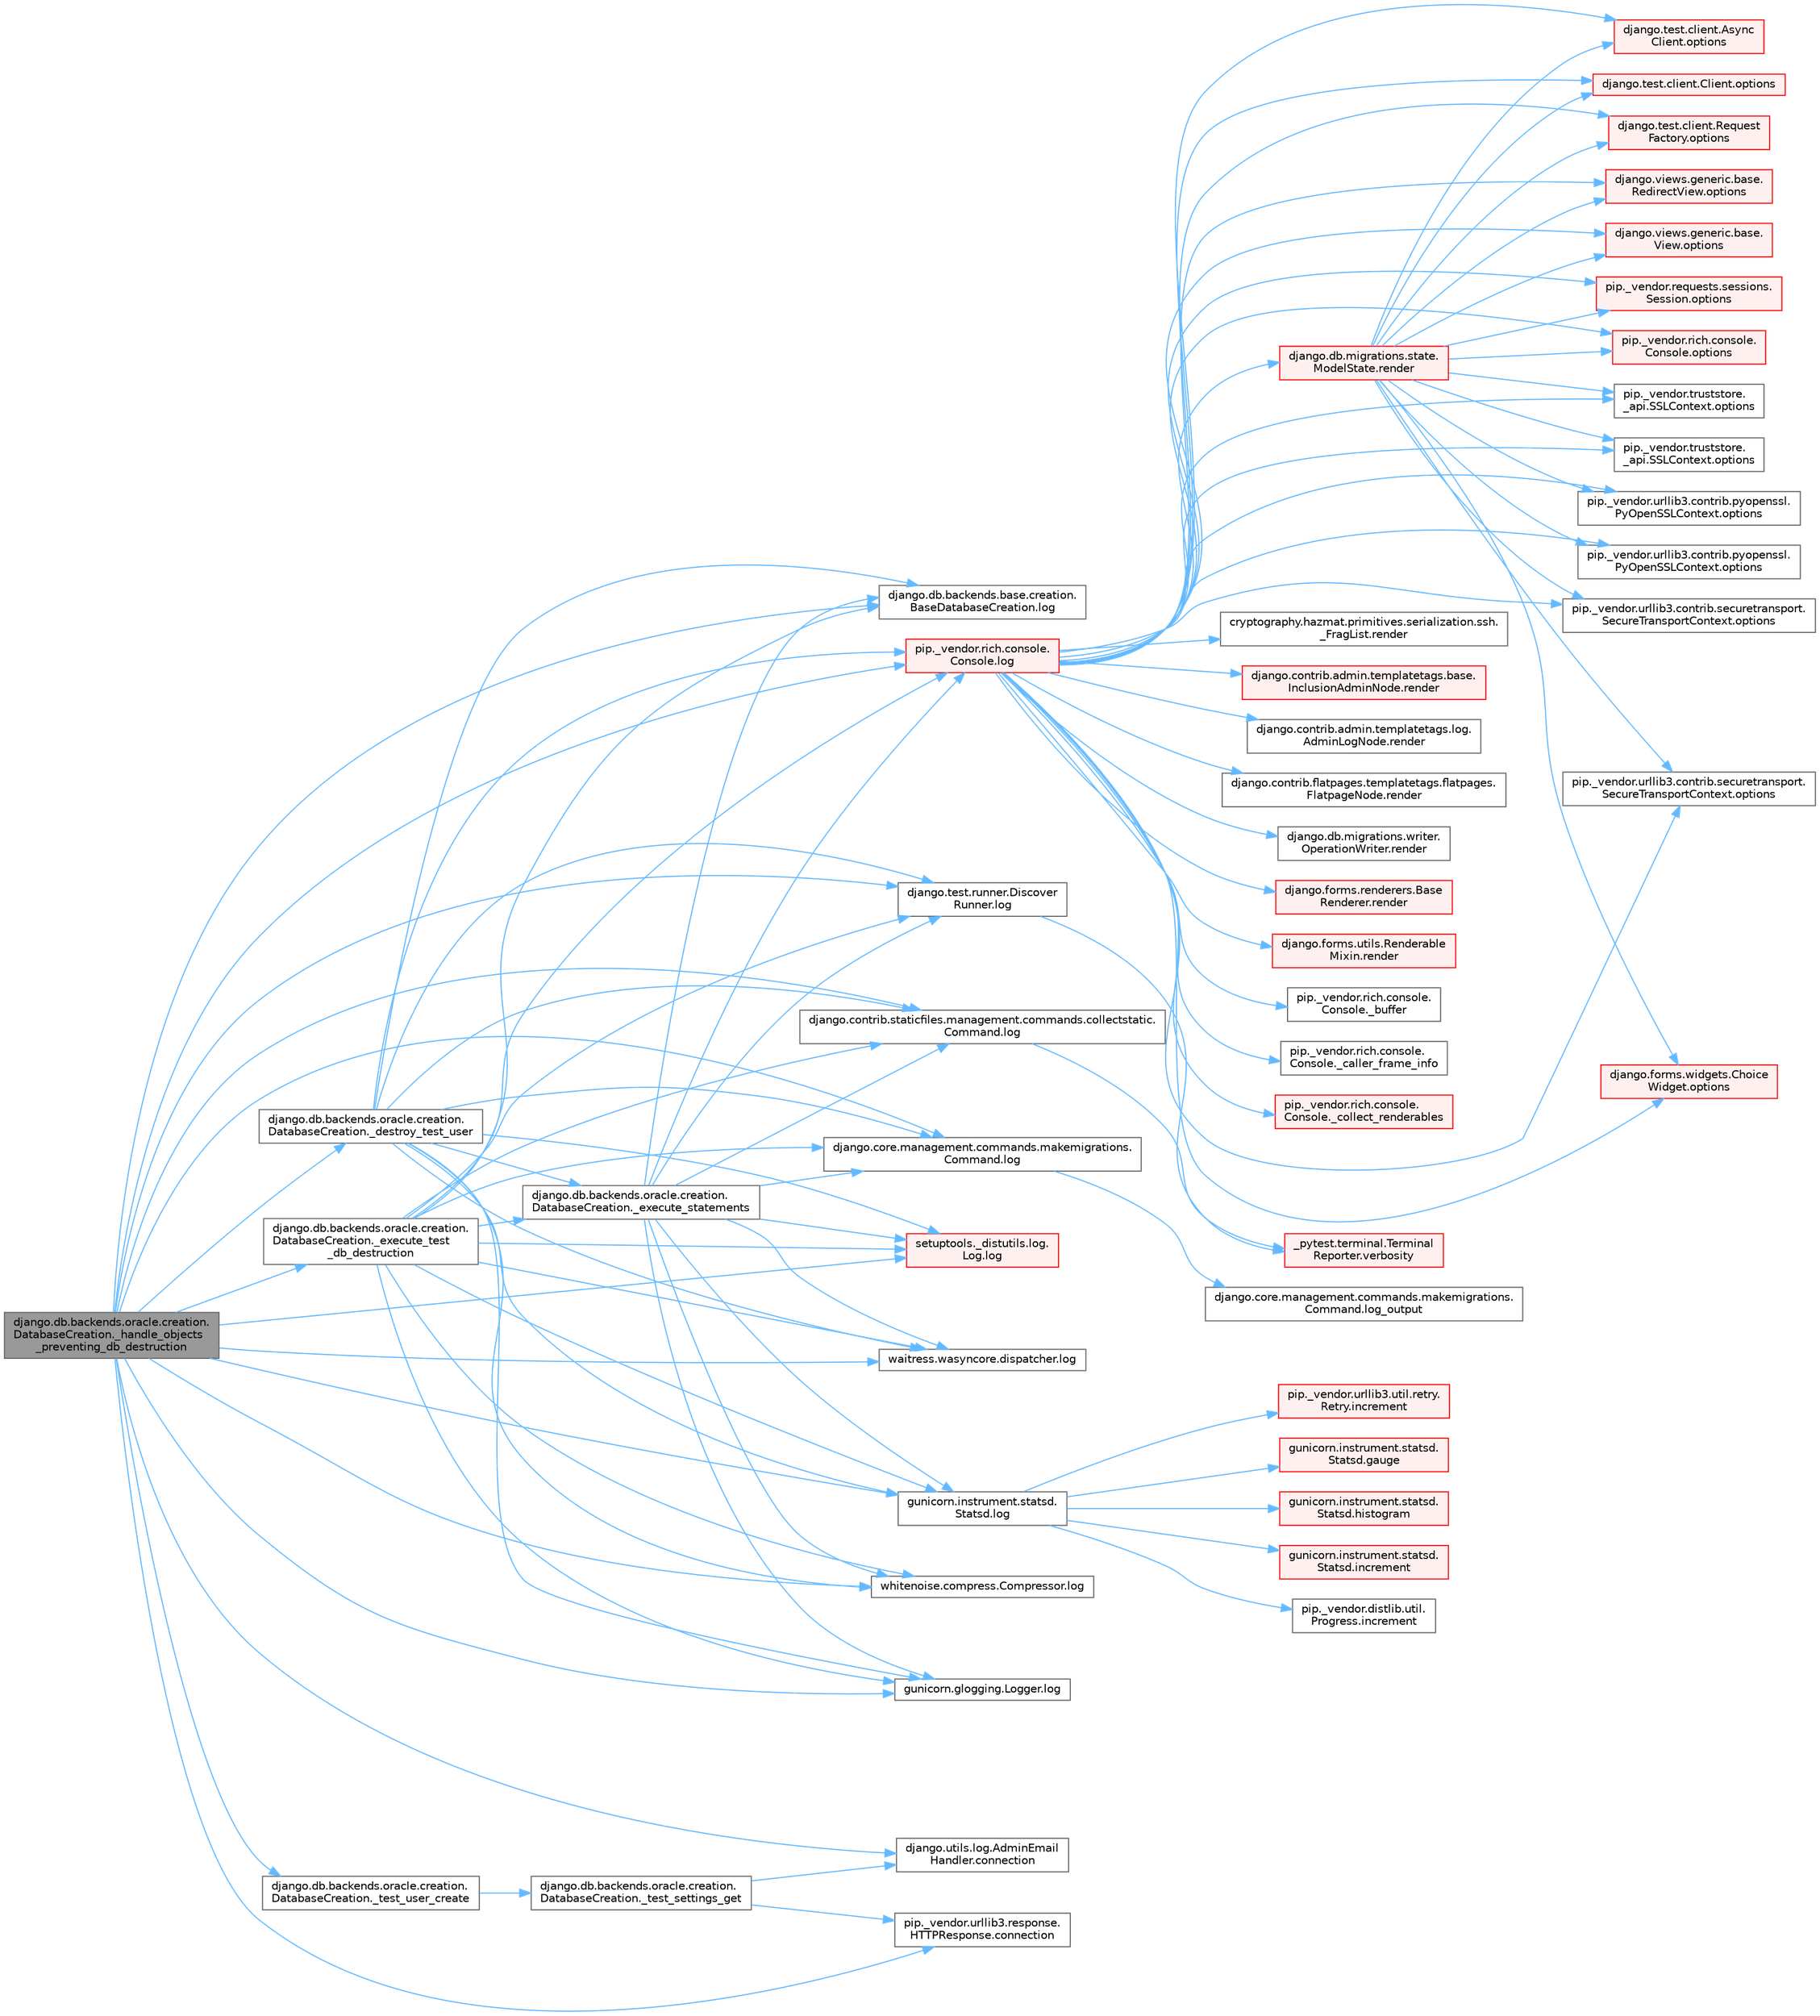digraph "django.db.backends.oracle.creation.DatabaseCreation._handle_objects_preventing_db_destruction"
{
 // LATEX_PDF_SIZE
  bgcolor="transparent";
  edge [fontname=Helvetica,fontsize=10,labelfontname=Helvetica,labelfontsize=10];
  node [fontname=Helvetica,fontsize=10,shape=box,height=0.2,width=0.4];
  rankdir="LR";
  Node1 [id="Node000001",label="django.db.backends.oracle.creation.\lDatabaseCreation._handle_objects\l_preventing_db_destruction",height=0.2,width=0.4,color="gray40", fillcolor="grey60", style="filled", fontcolor="black",tooltip=" "];
  Node1 -> Node2 [id="edge1_Node000001_Node000002",color="steelblue1",style="solid",tooltip=" "];
  Node2 [id="Node000002",label="django.db.backends.oracle.creation.\lDatabaseCreation._destroy_test_user",height=0.2,width=0.4,color="grey40", fillcolor="white", style="filled",URL="$classdjango_1_1db_1_1backends_1_1oracle_1_1creation_1_1_database_creation.html#ac5b566d811b2dcccb9c6c125486ec8b9",tooltip=" "];
  Node2 -> Node3 [id="edge2_Node000002_Node000003",color="steelblue1",style="solid",tooltip=" "];
  Node3 [id="Node000003",label="django.db.backends.oracle.creation.\lDatabaseCreation._execute_statements",height=0.2,width=0.4,color="grey40", fillcolor="white", style="filled",URL="$classdjango_1_1db_1_1backends_1_1oracle_1_1creation_1_1_database_creation.html#a40f0a887cb7b18753bb057b12ede6de5",tooltip=" "];
  Node3 -> Node4 [id="edge3_Node000003_Node000004",color="steelblue1",style="solid",tooltip=" "];
  Node4 [id="Node000004",label="django.contrib.staticfiles.management.commands.collectstatic.\lCommand.log",height=0.2,width=0.4,color="grey40", fillcolor="white", style="filled",URL="$classdjango_1_1contrib_1_1staticfiles_1_1management_1_1commands_1_1collectstatic_1_1_command.html#a0e93191b90ee0993e3286343d0b2de0e",tooltip=" "];
  Node4 -> Node5 [id="edge4_Node000004_Node000005",color="steelblue1",style="solid",tooltip=" "];
  Node5 [id="Node000005",label="_pytest.terminal.Terminal\lReporter.verbosity",height=0.2,width=0.4,color="red", fillcolor="#FFF0F0", style="filled",URL="$class__pytest_1_1terminal_1_1_terminal_reporter.html#a620047ffec9ba4f5cca84af25b3adbcf",tooltip=" "];
  Node3 -> Node8 [id="edge5_Node000003_Node000008",color="steelblue1",style="solid",tooltip=" "];
  Node8 [id="Node000008",label="django.core.management.commands.makemigrations.\lCommand.log",height=0.2,width=0.4,color="grey40", fillcolor="white", style="filled",URL="$classdjango_1_1core_1_1management_1_1commands_1_1makemigrations_1_1_command.html#a0409d121552878a7416460dba8274880",tooltip=" "];
  Node8 -> Node9 [id="edge6_Node000008_Node000009",color="steelblue1",style="solid",tooltip=" "];
  Node9 [id="Node000009",label="django.core.management.commands.makemigrations.\lCommand.log_output",height=0.2,width=0.4,color="grey40", fillcolor="white", style="filled",URL="$classdjango_1_1core_1_1management_1_1commands_1_1makemigrations_1_1_command.html#ad6cb5d402888250fc170034fdee93f6d",tooltip=" "];
  Node3 -> Node10 [id="edge7_Node000003_Node000010",color="steelblue1",style="solid",tooltip=" "];
  Node10 [id="Node000010",label="django.db.backends.base.creation.\lBaseDatabaseCreation.log",height=0.2,width=0.4,color="grey40", fillcolor="white", style="filled",URL="$classdjango_1_1db_1_1backends_1_1base_1_1creation_1_1_base_database_creation.html#ac297ec931db5ec68c271ec0d91be7183",tooltip=" "];
  Node3 -> Node11 [id="edge8_Node000003_Node000011",color="steelblue1",style="solid",tooltip=" "];
  Node11 [id="Node000011",label="django.test.runner.Discover\lRunner.log",height=0.2,width=0.4,color="grey40", fillcolor="white", style="filled",URL="$classdjango_1_1test_1_1runner_1_1_discover_runner.html#af5ad8e2895b3f0c5e0a6d7113199d641",tooltip=" "];
  Node11 -> Node5 [id="edge9_Node000011_Node000005",color="steelblue1",style="solid",tooltip=" "];
  Node3 -> Node12 [id="edge10_Node000003_Node000012",color="steelblue1",style="solid",tooltip=" "];
  Node12 [id="Node000012",label="gunicorn.glogging.Logger.log",height=0.2,width=0.4,color="grey40", fillcolor="white", style="filled",URL="$classgunicorn_1_1glogging_1_1_logger.html#ad6941dede526094643dd02c53c3449b0",tooltip=" "];
  Node3 -> Node13 [id="edge11_Node000003_Node000013",color="steelblue1",style="solid",tooltip=" "];
  Node13 [id="Node000013",label="gunicorn.instrument.statsd.\lStatsd.log",height=0.2,width=0.4,color="grey40", fillcolor="white", style="filled",URL="$classgunicorn_1_1instrument_1_1statsd_1_1_statsd.html#ab99145cf0b7c66dbcebcbdcbd44b4953",tooltip=" "];
  Node13 -> Node14 [id="edge12_Node000013_Node000014",color="steelblue1",style="solid",tooltip=" "];
  Node14 [id="Node000014",label="gunicorn.instrument.statsd.\lStatsd.gauge",height=0.2,width=0.4,color="red", fillcolor="#FFF0F0", style="filled",URL="$classgunicorn_1_1instrument_1_1statsd_1_1_statsd.html#a6cebc76ae769412dfb0f0a3ec727c50d",tooltip=" "];
  Node13 -> Node16 [id="edge13_Node000013_Node000016",color="steelblue1",style="solid",tooltip=" "];
  Node16 [id="Node000016",label="gunicorn.instrument.statsd.\lStatsd.histogram",height=0.2,width=0.4,color="red", fillcolor="#FFF0F0", style="filled",URL="$classgunicorn_1_1instrument_1_1statsd_1_1_statsd.html#adee3cb12a43f643cca3c9084d77285b4",tooltip=" "];
  Node13 -> Node17 [id="edge14_Node000013_Node000017",color="steelblue1",style="solid",tooltip=" "];
  Node17 [id="Node000017",label="gunicorn.instrument.statsd.\lStatsd.increment",height=0.2,width=0.4,color="red", fillcolor="#FFF0F0", style="filled",URL="$classgunicorn_1_1instrument_1_1statsd_1_1_statsd.html#a5527687726a051a5182ee13a842b08fd",tooltip=" "];
  Node13 -> Node18 [id="edge15_Node000013_Node000018",color="steelblue1",style="solid",tooltip=" "];
  Node18 [id="Node000018",label="pip._vendor.distlib.util.\lProgress.increment",height=0.2,width=0.4,color="grey40", fillcolor="white", style="filled",URL="$classpip_1_1__vendor_1_1distlib_1_1util_1_1_progress.html#a197ffd4ac8a74898742a6cde5b4c5466",tooltip=" "];
  Node13 -> Node19 [id="edge16_Node000013_Node000019",color="steelblue1",style="solid",tooltip=" "];
  Node19 [id="Node000019",label="pip._vendor.urllib3.util.retry.\lRetry.increment",height=0.2,width=0.4,color="red", fillcolor="#FFF0F0", style="filled",URL="$classpip_1_1__vendor_1_1urllib3_1_1util_1_1retry_1_1_retry.html#a88dd993ccb2ef4b2bfa9ad0571374b12",tooltip=" "];
  Node3 -> Node1122 [id="edge17_Node000003_Node001122",color="steelblue1",style="solid",tooltip=" "];
  Node1122 [id="Node001122",label="pip._vendor.rich.console.\lConsole.log",height=0.2,width=0.4,color="red", fillcolor="#FFF0F0", style="filled",URL="$classpip_1_1__vendor_1_1rich_1_1console_1_1_console.html#af9c77e39f9413fc2b134c60cfa23b0f1",tooltip=" "];
  Node1122 -> Node332 [id="edge18_Node001122_Node000332",color="steelblue1",style="solid",tooltip=" "];
  Node332 [id="Node000332",label="pip._vendor.rich.console.\lConsole._buffer",height=0.2,width=0.4,color="grey40", fillcolor="white", style="filled",URL="$classpip_1_1__vendor_1_1rich_1_1console_1_1_console.html#a51eaf031922c907e4085937b82f5564e",tooltip=" "];
  Node1122 -> Node1123 [id="edge19_Node001122_Node001123",color="steelblue1",style="solid",tooltip=" "];
  Node1123 [id="Node001123",label="pip._vendor.rich.console.\lConsole._caller_frame_info",height=0.2,width=0.4,color="grey40", fillcolor="white", style="filled",URL="$classpip_1_1__vendor_1_1rich_1_1console_1_1_console.html#ac43cb4290591af4f04cd264aa1fc1b0f",tooltip=" "];
  Node1122 -> Node333 [id="edge20_Node001122_Node000333",color="steelblue1",style="solid",tooltip=" "];
  Node333 [id="Node000333",label="pip._vendor.rich.console.\lConsole._collect_renderables",height=0.2,width=0.4,color="red", fillcolor="#FFF0F0", style="filled",URL="$classpip_1_1__vendor_1_1rich_1_1console_1_1_console.html#ab053dc750094e77e036523f6d2c14899",tooltip=" "];
  Node1122 -> Node343 [id="edge21_Node001122_Node000343",color="steelblue1",style="solid",tooltip=" "];
  Node343 [id="Node000343",label="django.forms.widgets.Choice\lWidget.options",height=0.2,width=0.4,color="red", fillcolor="#FFF0F0", style="filled",URL="$classdjango_1_1forms_1_1widgets_1_1_choice_widget.html#a8575b90386fc2027f38ea00133cef250",tooltip=" "];
  Node1122 -> Node1124 [id="edge22_Node001122_Node001124",color="steelblue1",style="solid",tooltip=" "];
  Node1124 [id="Node001124",label="django.test.client.Async\lClient.options",height=0.2,width=0.4,color="red", fillcolor="#FFF0F0", style="filled",URL="$classdjango_1_1test_1_1client_1_1_async_client.html#a84509c6347cbc018e6335b924ec841a2",tooltip=" "];
  Node1122 -> Node1300 [id="edge23_Node001122_Node001300",color="steelblue1",style="solid",tooltip=" "];
  Node1300 [id="Node001300",label="django.test.client.Client.options",height=0.2,width=0.4,color="red", fillcolor="#FFF0F0", style="filled",URL="$classdjango_1_1test_1_1client_1_1_client.html#a839ea6375ca2184b3b60550938b6824c",tooltip=" "];
  Node1122 -> Node1303 [id="edge24_Node001122_Node001303",color="steelblue1",style="solid",tooltip=" "];
  Node1303 [id="Node001303",label="django.test.client.Request\lFactory.options",height=0.2,width=0.4,color="red", fillcolor="#FFF0F0", style="filled",URL="$classdjango_1_1test_1_1client_1_1_request_factory.html#a438a7e1be2437d680cd78d11dee77c54",tooltip=" "];
  Node1122 -> Node1350 [id="edge25_Node001122_Node001350",color="steelblue1",style="solid",tooltip=" "];
  Node1350 [id="Node001350",label="django.views.generic.base.\lRedirectView.options",height=0.2,width=0.4,color="red", fillcolor="#FFF0F0", style="filled",URL="$classdjango_1_1views_1_1generic_1_1base_1_1_redirect_view.html#a444de156c79647344c987295c47a76e1",tooltip=" "];
  Node1122 -> Node1563 [id="edge26_Node001122_Node001563",color="steelblue1",style="solid",tooltip=" "];
  Node1563 [id="Node001563",label="django.views.generic.base.\lView.options",height=0.2,width=0.4,color="red", fillcolor="#FFF0F0", style="filled",URL="$classdjango_1_1views_1_1generic_1_1base_1_1_view.html#a4d1dc440a5bae11bd7859d20ca9948e1",tooltip=" "];
  Node1122 -> Node1566 [id="edge27_Node001122_Node001566",color="steelblue1",style="solid",tooltip=" "];
  Node1566 [id="Node001566",label="pip._vendor.requests.sessions.\lSession.options",height=0.2,width=0.4,color="red", fillcolor="#FFF0F0", style="filled",URL="$classpip_1_1__vendor_1_1requests_1_1sessions_1_1_session.html#a210270880f90521b3b3014748ecd87e9",tooltip=" "];
  Node1122 -> Node1567 [id="edge28_Node001122_Node001567",color="steelblue1",style="solid",tooltip=" "];
  Node1567 [id="Node001567",label="pip._vendor.rich.console.\lConsole.options",height=0.2,width=0.4,color="red", fillcolor="#FFF0F0", style="filled",URL="$classpip_1_1__vendor_1_1rich_1_1console_1_1_console.html#a41c8efe30ea45a9a4a3f8c34c688fe00",tooltip=" "];
  Node1122 -> Node1575 [id="edge29_Node001122_Node001575",color="steelblue1",style="solid",tooltip=" "];
  Node1575 [id="Node001575",label="pip._vendor.truststore.\l_api.SSLContext.options",height=0.2,width=0.4,color="grey40", fillcolor="white", style="filled",URL="$classpip_1_1__vendor_1_1truststore_1_1__api_1_1_s_s_l_context.html#a6755b8a82c0de77273744b73a826678d",tooltip=" "];
  Node1122 -> Node1576 [id="edge30_Node001122_Node001576",color="steelblue1",style="solid",tooltip=" "];
  Node1576 [id="Node001576",label="pip._vendor.truststore.\l_api.SSLContext.options",height=0.2,width=0.4,color="grey40", fillcolor="white", style="filled",URL="$classpip_1_1__vendor_1_1truststore_1_1__api_1_1_s_s_l_context.html#a90bd5b81f087b6628b2f681ce6cffcd6",tooltip=" "];
  Node1122 -> Node1577 [id="edge31_Node001122_Node001577",color="steelblue1",style="solid",tooltip=" "];
  Node1577 [id="Node001577",label="pip._vendor.urllib3.contrib.pyopenssl.\lPyOpenSSLContext.options",height=0.2,width=0.4,color="grey40", fillcolor="white", style="filled",URL="$classpip_1_1__vendor_1_1urllib3_1_1contrib_1_1pyopenssl_1_1_py_open_s_s_l_context.html#a3f539cc9d4b91d2fb90d7f8aef3810c1",tooltip=" "];
  Node1122 -> Node1578 [id="edge32_Node001122_Node001578",color="steelblue1",style="solid",tooltip=" "];
  Node1578 [id="Node001578",label="pip._vendor.urllib3.contrib.pyopenssl.\lPyOpenSSLContext.options",height=0.2,width=0.4,color="grey40", fillcolor="white", style="filled",URL="$classpip_1_1__vendor_1_1urllib3_1_1contrib_1_1pyopenssl_1_1_py_open_s_s_l_context.html#a8475fc4f3e83d92654b066a9422908dc",tooltip=" "];
  Node1122 -> Node1579 [id="edge33_Node001122_Node001579",color="steelblue1",style="solid",tooltip=" "];
  Node1579 [id="Node001579",label="pip._vendor.urllib3.contrib.securetransport.\lSecureTransportContext.options",height=0.2,width=0.4,color="grey40", fillcolor="white", style="filled",URL="$classpip_1_1__vendor_1_1urllib3_1_1contrib_1_1securetransport_1_1_secure_transport_context.html#ae19920941647ed0b43e0ed7d96e12457",tooltip=" "];
  Node1122 -> Node1580 [id="edge34_Node001122_Node001580",color="steelblue1",style="solid",tooltip=" "];
  Node1580 [id="Node001580",label="pip._vendor.urllib3.contrib.securetransport.\lSecureTransportContext.options",height=0.2,width=0.4,color="grey40", fillcolor="white", style="filled",URL="$classpip_1_1__vendor_1_1urllib3_1_1contrib_1_1securetransport_1_1_secure_transport_context.html#acf6c1ec11ca09e30c9c70d7dc26afacd",tooltip=" "];
  Node1122 -> Node3823 [id="edge35_Node001122_Node003823",color="steelblue1",style="solid",tooltip=" "];
  Node3823 [id="Node003823",label="cryptography.hazmat.primitives.serialization.ssh.\l_FragList.render",height=0.2,width=0.4,color="grey40", fillcolor="white", style="filled",URL="$classcryptography_1_1hazmat_1_1primitives_1_1serialization_1_1ssh_1_1___frag_list.html#adb86a47aab3646d46cfde49b7a4408a0",tooltip=" "];
  Node1122 -> Node3824 [id="edge36_Node001122_Node003824",color="steelblue1",style="solid",tooltip=" "];
  Node3824 [id="Node003824",label="django.contrib.admin.templatetags.base.\lInclusionAdminNode.render",height=0.2,width=0.4,color="red", fillcolor="#FFF0F0", style="filled",URL="$classdjango_1_1contrib_1_1admin_1_1templatetags_1_1base_1_1_inclusion_admin_node.html#a5c909e3c155bf5e7736cc82df0006cda",tooltip=" "];
  Node1122 -> Node3825 [id="edge37_Node001122_Node003825",color="steelblue1",style="solid",tooltip=" "];
  Node3825 [id="Node003825",label="django.contrib.admin.templatetags.log.\lAdminLogNode.render",height=0.2,width=0.4,color="grey40", fillcolor="white", style="filled",URL="$classdjango_1_1contrib_1_1admin_1_1templatetags_1_1log_1_1_admin_log_node.html#a86b516f1be40628f1bd94a1dc420cb24",tooltip=" "];
  Node1122 -> Node3826 [id="edge38_Node001122_Node003826",color="steelblue1",style="solid",tooltip=" "];
  Node3826 [id="Node003826",label="django.contrib.flatpages.templatetags.flatpages.\lFlatpageNode.render",height=0.2,width=0.4,color="grey40", fillcolor="white", style="filled",URL="$classdjango_1_1contrib_1_1flatpages_1_1templatetags_1_1flatpages_1_1_flatpage_node.html#afc3c992ffd3bae82ad18431268d4eee9",tooltip=" "];
  Node1122 -> Node3827 [id="edge39_Node001122_Node003827",color="steelblue1",style="solid",tooltip=" "];
  Node3827 [id="Node003827",label="django.db.migrations.state.\lModelState.render",height=0.2,width=0.4,color="red", fillcolor="#FFF0F0", style="filled",URL="$classdjango_1_1db_1_1migrations_1_1state_1_1_model_state.html#abcfccbe8ebf6564386ec6908b6bc3178",tooltip=" "];
  Node3827 -> Node343 [id="edge40_Node003827_Node000343",color="steelblue1",style="solid",tooltip=" "];
  Node3827 -> Node1124 [id="edge41_Node003827_Node001124",color="steelblue1",style="solid",tooltip=" "];
  Node3827 -> Node1300 [id="edge42_Node003827_Node001300",color="steelblue1",style="solid",tooltip=" "];
  Node3827 -> Node1303 [id="edge43_Node003827_Node001303",color="steelblue1",style="solid",tooltip=" "];
  Node3827 -> Node1350 [id="edge44_Node003827_Node001350",color="steelblue1",style="solid",tooltip=" "];
  Node3827 -> Node1563 [id="edge45_Node003827_Node001563",color="steelblue1",style="solid",tooltip=" "];
  Node3827 -> Node1566 [id="edge46_Node003827_Node001566",color="steelblue1",style="solid",tooltip=" "];
  Node3827 -> Node1567 [id="edge47_Node003827_Node001567",color="steelblue1",style="solid",tooltip=" "];
  Node3827 -> Node1575 [id="edge48_Node003827_Node001575",color="steelblue1",style="solid",tooltip=" "];
  Node3827 -> Node1576 [id="edge49_Node003827_Node001576",color="steelblue1",style="solid",tooltip=" "];
  Node3827 -> Node1577 [id="edge50_Node003827_Node001577",color="steelblue1",style="solid",tooltip=" "];
  Node3827 -> Node1578 [id="edge51_Node003827_Node001578",color="steelblue1",style="solid",tooltip=" "];
  Node3827 -> Node1579 [id="edge52_Node003827_Node001579",color="steelblue1",style="solid",tooltip=" "];
  Node3827 -> Node1580 [id="edge53_Node003827_Node001580",color="steelblue1",style="solid",tooltip=" "];
  Node1122 -> Node3829 [id="edge54_Node001122_Node003829",color="steelblue1",style="solid",tooltip=" "];
  Node3829 [id="Node003829",label="django.db.migrations.writer.\lOperationWriter.render",height=0.2,width=0.4,color="grey40", fillcolor="white", style="filled",URL="$classdjango_1_1db_1_1migrations_1_1writer_1_1_operation_writer.html#a6c0937fe3e8b072ea0d6c73954edaeef",tooltip=" "];
  Node1122 -> Node3830 [id="edge55_Node001122_Node003830",color="steelblue1",style="solid",tooltip=" "];
  Node3830 [id="Node003830",label="django.forms.renderers.Base\lRenderer.render",height=0.2,width=0.4,color="red", fillcolor="#FFF0F0", style="filled",URL="$classdjango_1_1forms_1_1renderers_1_1_base_renderer.html#afc2864a13f4b09dd1ed354c16e047652",tooltip=" "];
  Node1122 -> Node3862 [id="edge56_Node001122_Node003862",color="steelblue1",style="solid",tooltip=" "];
  Node3862 [id="Node003862",label="django.forms.utils.Renderable\lMixin.render",height=0.2,width=0.4,color="red", fillcolor="#FFF0F0", style="filled",URL="$classdjango_1_1forms_1_1utils_1_1_renderable_mixin.html#acdc73a3b1da7190ea3c6e0e2cb22e297",tooltip=" "];
  Node3 -> Node1281 [id="edge57_Node000003_Node001281",color="steelblue1",style="solid",tooltip=" "];
  Node1281 [id="Node001281",label="setuptools._distutils.log.\lLog.log",height=0.2,width=0.4,color="red", fillcolor="#FFF0F0", style="filled",URL="$classsetuptools_1_1__distutils_1_1log_1_1_log.html#af651bf90098b3f6c9f3913b91f0eda70",tooltip=" "];
  Node3 -> Node1284 [id="edge58_Node000003_Node001284",color="steelblue1",style="solid",tooltip=" "];
  Node1284 [id="Node001284",label="waitress.wasyncore.dispatcher.log",height=0.2,width=0.4,color="grey40", fillcolor="white", style="filled",URL="$classwaitress_1_1wasyncore_1_1dispatcher.html#ab4786338f40a0cf9e9df45b57d4c0a63",tooltip=" "];
  Node3 -> Node1285 [id="edge59_Node000003_Node001285",color="steelblue1",style="solid",tooltip=" "];
  Node1285 [id="Node001285",label="whitenoise.compress.Compressor.log",height=0.2,width=0.4,color="grey40", fillcolor="white", style="filled",URL="$classwhitenoise_1_1compress_1_1_compressor.html#aa70a9f98a4387e4d394529c17cdbee27",tooltip=" "];
  Node2 -> Node4 [id="edge60_Node000002_Node000004",color="steelblue1",style="solid",tooltip=" "];
  Node2 -> Node8 [id="edge61_Node000002_Node000008",color="steelblue1",style="solid",tooltip=" "];
  Node2 -> Node10 [id="edge62_Node000002_Node000010",color="steelblue1",style="solid",tooltip=" "];
  Node2 -> Node11 [id="edge63_Node000002_Node000011",color="steelblue1",style="solid",tooltip=" "];
  Node2 -> Node12 [id="edge64_Node000002_Node000012",color="steelblue1",style="solid",tooltip=" "];
  Node2 -> Node13 [id="edge65_Node000002_Node000013",color="steelblue1",style="solid",tooltip=" "];
  Node2 -> Node1122 [id="edge66_Node000002_Node001122",color="steelblue1",style="solid",tooltip=" "];
  Node2 -> Node1281 [id="edge67_Node000002_Node001281",color="steelblue1",style="solid",tooltip=" "];
  Node2 -> Node1284 [id="edge68_Node000002_Node001284",color="steelblue1",style="solid",tooltip=" "];
  Node2 -> Node1285 [id="edge69_Node000002_Node001285",color="steelblue1",style="solid",tooltip=" "];
  Node1 -> Node4528 [id="edge70_Node000001_Node004528",color="steelblue1",style="solid",tooltip=" "];
  Node4528 [id="Node004528",label="django.db.backends.oracle.creation.\lDatabaseCreation._execute_test\l_db_destruction",height=0.2,width=0.4,color="grey40", fillcolor="white", style="filled",URL="$classdjango_1_1db_1_1backends_1_1oracle_1_1creation_1_1_database_creation.html#a122c68cb1495e4c1a5c9c6a8f61ea46f",tooltip=" "];
  Node4528 -> Node3 [id="edge71_Node004528_Node000003",color="steelblue1",style="solid",tooltip=" "];
  Node4528 -> Node4 [id="edge72_Node004528_Node000004",color="steelblue1",style="solid",tooltip=" "];
  Node4528 -> Node8 [id="edge73_Node004528_Node000008",color="steelblue1",style="solid",tooltip=" "];
  Node4528 -> Node10 [id="edge74_Node004528_Node000010",color="steelblue1",style="solid",tooltip=" "];
  Node4528 -> Node11 [id="edge75_Node004528_Node000011",color="steelblue1",style="solid",tooltip=" "];
  Node4528 -> Node12 [id="edge76_Node004528_Node000012",color="steelblue1",style="solid",tooltip=" "];
  Node4528 -> Node13 [id="edge77_Node004528_Node000013",color="steelblue1",style="solid",tooltip=" "];
  Node4528 -> Node1122 [id="edge78_Node004528_Node001122",color="steelblue1",style="solid",tooltip=" "];
  Node4528 -> Node1281 [id="edge79_Node004528_Node001281",color="steelblue1",style="solid",tooltip=" "];
  Node4528 -> Node1284 [id="edge80_Node004528_Node001284",color="steelblue1",style="solid",tooltip=" "];
  Node4528 -> Node1285 [id="edge81_Node004528_Node001285",color="steelblue1",style="solid",tooltip=" "];
  Node1 -> Node4529 [id="edge82_Node000001_Node004529",color="steelblue1",style="solid",tooltip=" "];
  Node4529 [id="Node004529",label="django.db.backends.oracle.creation.\lDatabaseCreation._test_user_create",height=0.2,width=0.4,color="grey40", fillcolor="white", style="filled",URL="$classdjango_1_1db_1_1backends_1_1oracle_1_1creation_1_1_database_creation.html#a29d9c5bee1762df13d4d12147c70bbd2",tooltip=" "];
  Node4529 -> Node4530 [id="edge83_Node004529_Node004530",color="steelblue1",style="solid",tooltip=" "];
  Node4530 [id="Node004530",label="django.db.backends.oracle.creation.\lDatabaseCreation._test_settings_get",height=0.2,width=0.4,color="grey40", fillcolor="white", style="filled",URL="$classdjango_1_1db_1_1backends_1_1oracle_1_1creation_1_1_database_creation.html#a2e2e69553e2454cd7820a3ad7f4b3c5d",tooltip=" "];
  Node4530 -> Node44 [id="edge84_Node004530_Node000044",color="steelblue1",style="solid",tooltip=" "];
  Node44 [id="Node000044",label="django.utils.log.AdminEmail\lHandler.connection",height=0.2,width=0.4,color="grey40", fillcolor="white", style="filled",URL="$classdjango_1_1utils_1_1log_1_1_admin_email_handler.html#a545b5f7ec55a857fe1ca7836814a0760",tooltip=" "];
  Node4530 -> Node45 [id="edge85_Node004530_Node000045",color="steelblue1",style="solid",tooltip=" "];
  Node45 [id="Node000045",label="pip._vendor.urllib3.response.\lHTTPResponse.connection",height=0.2,width=0.4,color="grey40", fillcolor="white", style="filled",URL="$classpip_1_1__vendor_1_1urllib3_1_1response_1_1_h_t_t_p_response.html#a9002314624685de3bbf9b84bdc87fef8",tooltip=" "];
  Node1 -> Node44 [id="edge86_Node000001_Node000044",color="steelblue1",style="solid",tooltip=" "];
  Node1 -> Node45 [id="edge87_Node000001_Node000045",color="steelblue1",style="solid",tooltip=" "];
  Node1 -> Node4 [id="edge88_Node000001_Node000004",color="steelblue1",style="solid",tooltip=" "];
  Node1 -> Node8 [id="edge89_Node000001_Node000008",color="steelblue1",style="solid",tooltip=" "];
  Node1 -> Node10 [id="edge90_Node000001_Node000010",color="steelblue1",style="solid",tooltip=" "];
  Node1 -> Node11 [id="edge91_Node000001_Node000011",color="steelblue1",style="solid",tooltip=" "];
  Node1 -> Node12 [id="edge92_Node000001_Node000012",color="steelblue1",style="solid",tooltip=" "];
  Node1 -> Node13 [id="edge93_Node000001_Node000013",color="steelblue1",style="solid",tooltip=" "];
  Node1 -> Node1122 [id="edge94_Node000001_Node001122",color="steelblue1",style="solid",tooltip=" "];
  Node1 -> Node1281 [id="edge95_Node000001_Node001281",color="steelblue1",style="solid",tooltip=" "];
  Node1 -> Node1284 [id="edge96_Node000001_Node001284",color="steelblue1",style="solid",tooltip=" "];
  Node1 -> Node1285 [id="edge97_Node000001_Node001285",color="steelblue1",style="solid",tooltip=" "];
}
